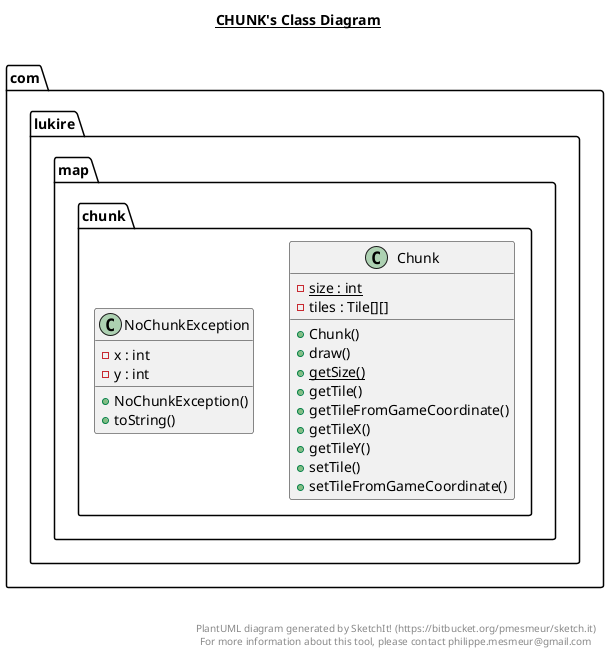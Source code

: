 @startuml

title __CHUNK's Class Diagram__\n

  namespace com.lukire.map {
    namespace chunk {
      class com.lukire.map.chunk.Chunk {
          {static} - size : int
          - tiles : Tile[][]
          + Chunk()
          + draw()
          {static} + getSize()
          + getTile()
          + getTileFromGameCoordinate()
          + getTileX()
          + getTileY()
          + setTile()
          + setTileFromGameCoordinate()
      }
    }
  }
  

  namespace com.lukire.map {
    namespace chunk {
      class com.lukire.map.chunk.NoChunkException {
          - x : int
          - y : int
          + NoChunkException()
          + toString()
      }
    }
  }
  



right footer


PlantUML diagram generated by SketchIt! (https://bitbucket.org/pmesmeur/sketch.it)
For more information about this tool, please contact philippe.mesmeur@gmail.com
endfooter

@enduml
